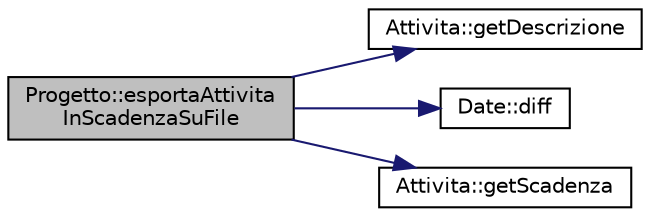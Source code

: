 digraph "Progetto::esportaAttivitaInScadenzaSuFile"
{
 // LATEX_PDF_SIZE
  edge [fontname="Helvetica",fontsize="10",labelfontname="Helvetica",labelfontsize="10"];
  node [fontname="Helvetica",fontsize="10",shape=record];
  rankdir="LR";
  Node61 [label="Progetto::esportaAttivita\lInScadenzaSuFile",height=0.2,width=0.4,color="black", fillcolor="grey75", style="filled", fontcolor="black",tooltip="esportazione delle attivita' in scadenza prima di una specifica data del progetto su file"];
  Node61 -> Node62 [color="midnightblue",fontsize="10",style="solid",fontname="Helvetica"];
  Node62 [label="Attivita::getDescrizione",height=0.2,width=0.4,color="black", fillcolor="white", style="filled",URL="$class_attivita.html#aa51912a82f36d8beb03ef440bace68c8",tooltip="acquisizione descrizione dell'attivita'"];
  Node61 -> Node63 [color="midnightblue",fontsize="10",style="solid",fontname="Helvetica"];
  Node63 [label="Date::diff",height=0.2,width=0.4,color="black", fillcolor="white", style="filled",URL="$class_date.html#acf0a50044c24f962c53ec23adf2a940d",tooltip=" "];
  Node61 -> Node64 [color="midnightblue",fontsize="10",style="solid",fontname="Helvetica"];
  Node64 [label="Attivita::getScadenza",height=0.2,width=0.4,color="black", fillcolor="white", style="filled",URL="$class_attivita.html#a1622c90b07bf0d640e092cb99adb0eff",tooltip="acquisizione della data di scadenza dell'attivita'"];
}
